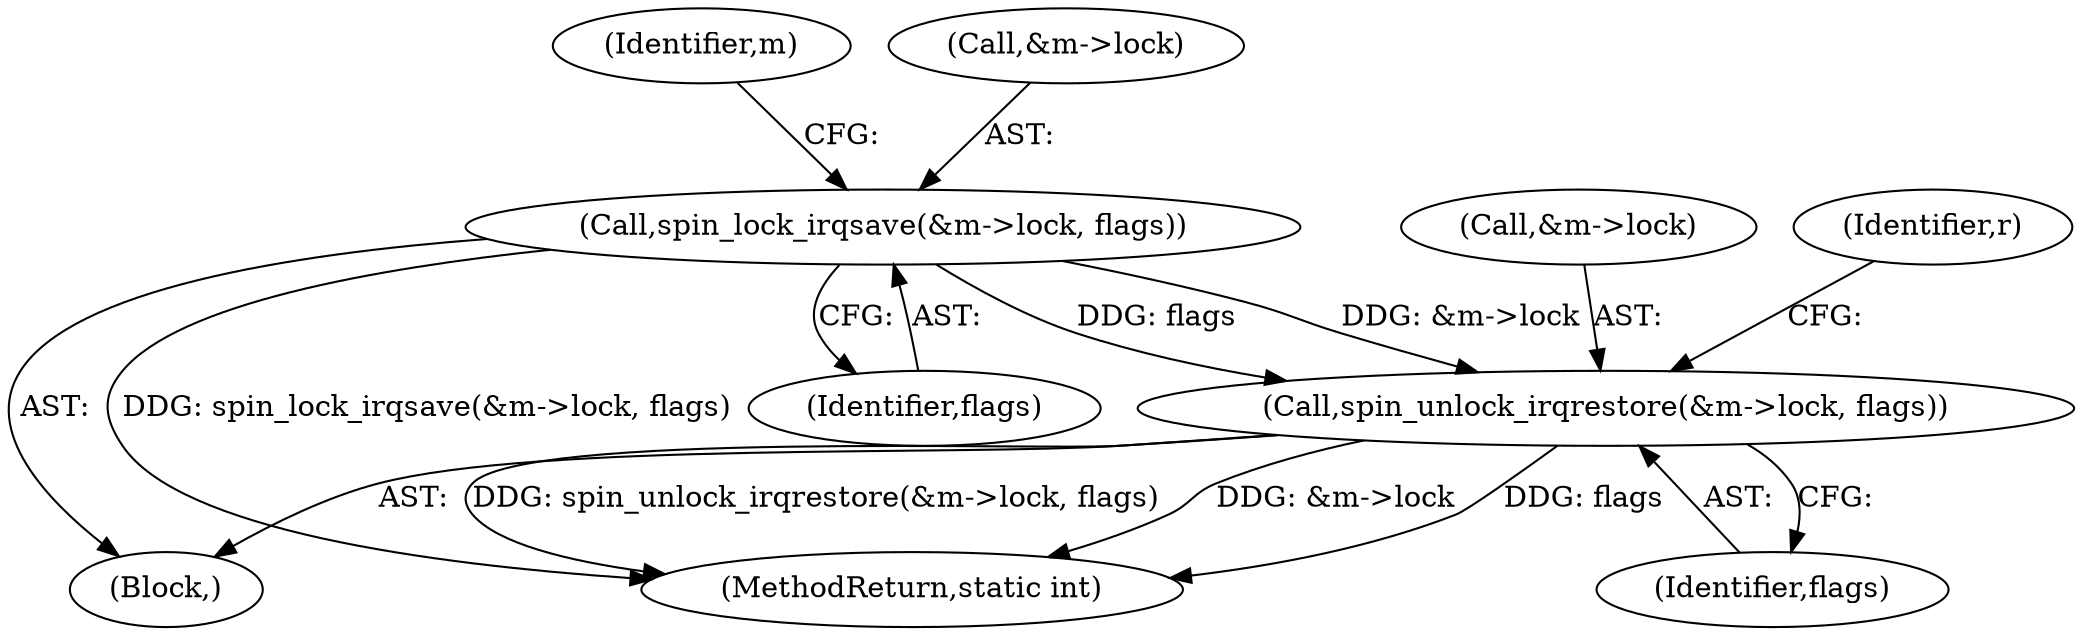 digraph "0_linux_ec8013beddd717d1740cfefb1a9b900deef85462_1@pointer" {
"1000127" [label="(Call,spin_lock_irqsave(&m->lock, flags))"];
"1000184" [label="(Call,spin_unlock_irqrestore(&m->lock, flags))"];
"1000136" [label="(Identifier,m)"];
"1000185" [label="(Call,&m->lock)"];
"1000127" [label="(Call,spin_lock_irqsave(&m->lock, flags))"];
"1000105" [label="(Block,)"];
"1000132" [label="(Identifier,flags)"];
"1000128" [label="(Call,&m->lock)"];
"1000189" [label="(Identifier,flags)"];
"1000193" [label="(Identifier,r)"];
"1000214" [label="(MethodReturn,static int)"];
"1000184" [label="(Call,spin_unlock_irqrestore(&m->lock, flags))"];
"1000127" -> "1000105"  [label="AST: "];
"1000127" -> "1000132"  [label="CFG: "];
"1000128" -> "1000127"  [label="AST: "];
"1000132" -> "1000127"  [label="AST: "];
"1000136" -> "1000127"  [label="CFG: "];
"1000127" -> "1000214"  [label="DDG: spin_lock_irqsave(&m->lock, flags)"];
"1000127" -> "1000184"  [label="DDG: &m->lock"];
"1000127" -> "1000184"  [label="DDG: flags"];
"1000184" -> "1000105"  [label="AST: "];
"1000184" -> "1000189"  [label="CFG: "];
"1000185" -> "1000184"  [label="AST: "];
"1000189" -> "1000184"  [label="AST: "];
"1000193" -> "1000184"  [label="CFG: "];
"1000184" -> "1000214"  [label="DDG: &m->lock"];
"1000184" -> "1000214"  [label="DDG: flags"];
"1000184" -> "1000214"  [label="DDG: spin_unlock_irqrestore(&m->lock, flags)"];
}
